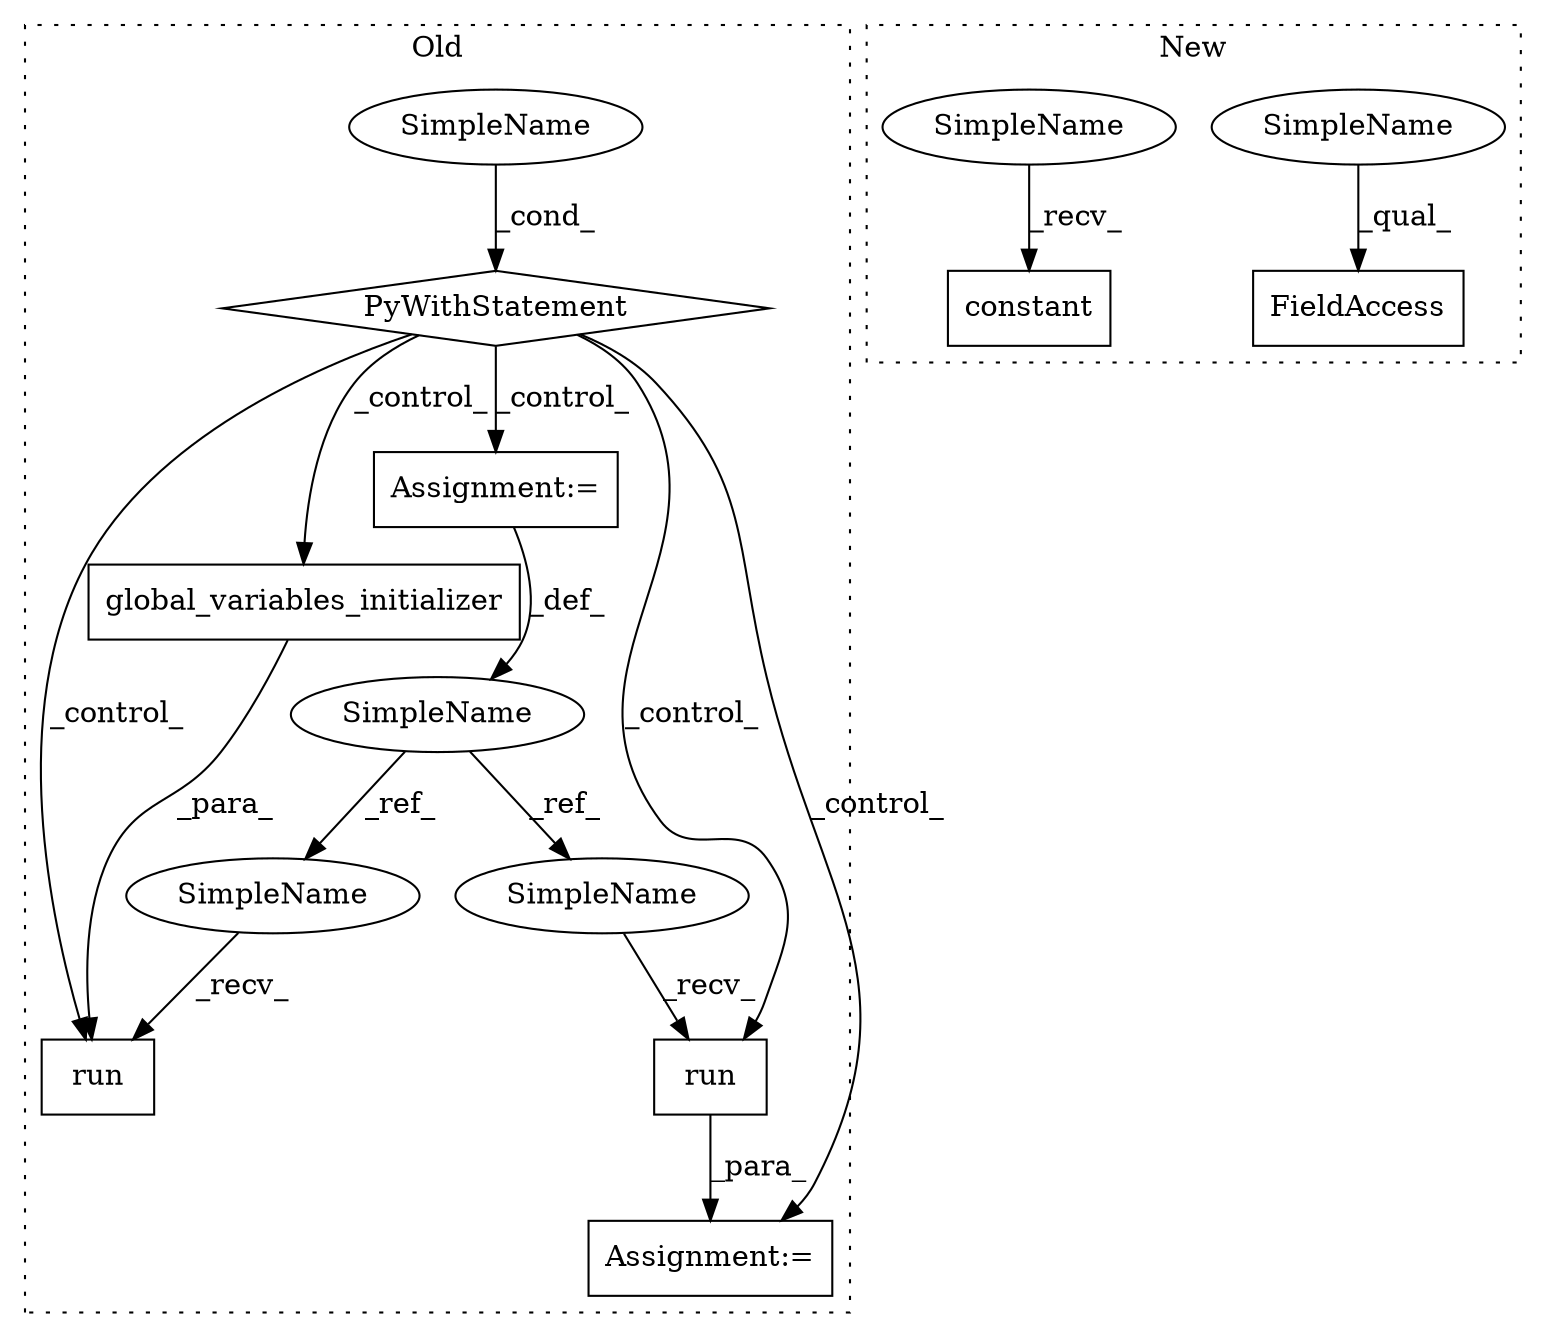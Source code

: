 digraph G {
subgraph cluster0 {
1 [label="global_variables_initializer" a="32" s="2319" l="30" shape="box"];
3 [label="SimpleName" a="42" s="" l="" shape="ellipse"];
4 [label="PyWithStatement" a="104" s="1506,1546" l="10,2" shape="diamond"];
5 [label="run" a="32" s="2294,2349" l="4,1" shape="box"];
6 [label="Assignment:=" a="7" s="1562" l="4" shape="box"];
7 [label="Assignment:=" a="7" s="2535" l="1" shape="box"];
8 [label="run" a="32" s="2541,2562" l="4,1" shape="box"];
9 [label="SimpleName" a="42" s="1562" l="4" shape="ellipse"];
13 [label="SimpleName" a="42" s="2289" l="4" shape="ellipse"];
14 [label="SimpleName" a="42" s="2536" l="4" shape="ellipse"];
label = "Old";
style="dotted";
}
subgraph cluster1 {
2 [label="constant" a="32" s="2054,2067" l="9,1" shape="box"];
10 [label="FieldAccess" a="22" s="2297" l="17" shape="box"];
11 [label="SimpleName" a="42" s="2297" l="10" shape="ellipse"];
12 [label="SimpleName" a="42" s="2043" l="10" shape="ellipse"];
label = "New";
style="dotted";
}
1 -> 5 [label="_para_"];
3 -> 4 [label="_cond_"];
4 -> 7 [label="_control_"];
4 -> 5 [label="_control_"];
4 -> 6 [label="_control_"];
4 -> 8 [label="_control_"];
4 -> 1 [label="_control_"];
6 -> 9 [label="_def_"];
8 -> 7 [label="_para_"];
9 -> 13 [label="_ref_"];
9 -> 14 [label="_ref_"];
11 -> 10 [label="_qual_"];
12 -> 2 [label="_recv_"];
13 -> 5 [label="_recv_"];
14 -> 8 [label="_recv_"];
}